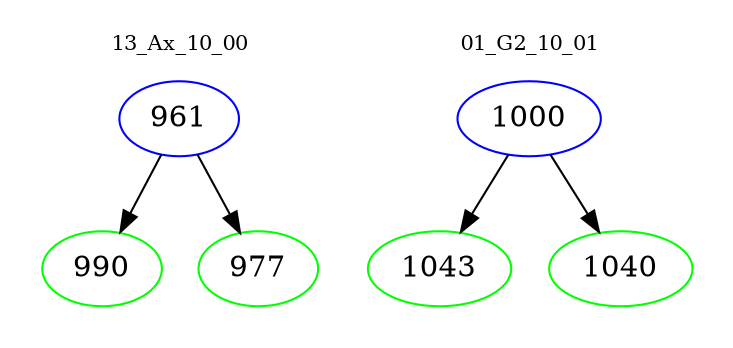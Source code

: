 digraph{
subgraph cluster_0 {
color = white
label = "13_Ax_10_00";
fontsize=10;
T0_961 [label="961", color="blue"]
T0_961 -> T0_990 [color="black"]
T0_990 [label="990", color="green"]
T0_961 -> T0_977 [color="black"]
T0_977 [label="977", color="green"]
}
subgraph cluster_1 {
color = white
label = "01_G2_10_01";
fontsize=10;
T1_1000 [label="1000", color="blue"]
T1_1000 -> T1_1043 [color="black"]
T1_1043 [label="1043", color="green"]
T1_1000 -> T1_1040 [color="black"]
T1_1040 [label="1040", color="green"]
}
}
